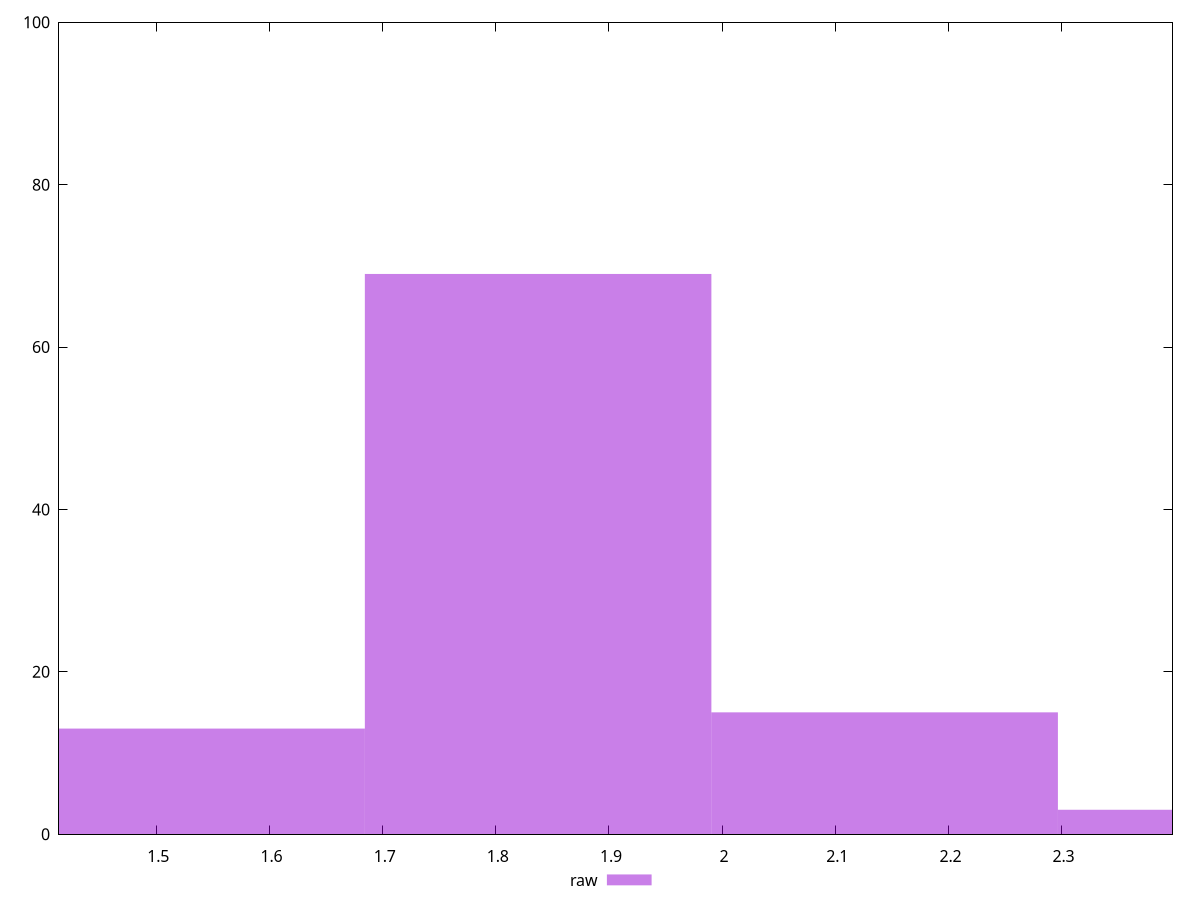 reset

$raw <<EOF
1.5311615599434765 13
1.8373938719321716 69
2.143626183920867 15
2.449858495909562 3
EOF

set key outside below
set boxwidth 0.30623231198869527
set xrange [1.414:2.398]
set yrange [0:100]
set style fill transparent solid 0.5 noborder
set terminal svg size 640, 490 enhanced background rgb 'white'
set output "report_00007_2020-12-11T15:55:29.892Z/server-response-time/samples/pages+cached+noexternal+nojs/raw/histogram.svg"

plot $raw title "raw" with boxes

reset
